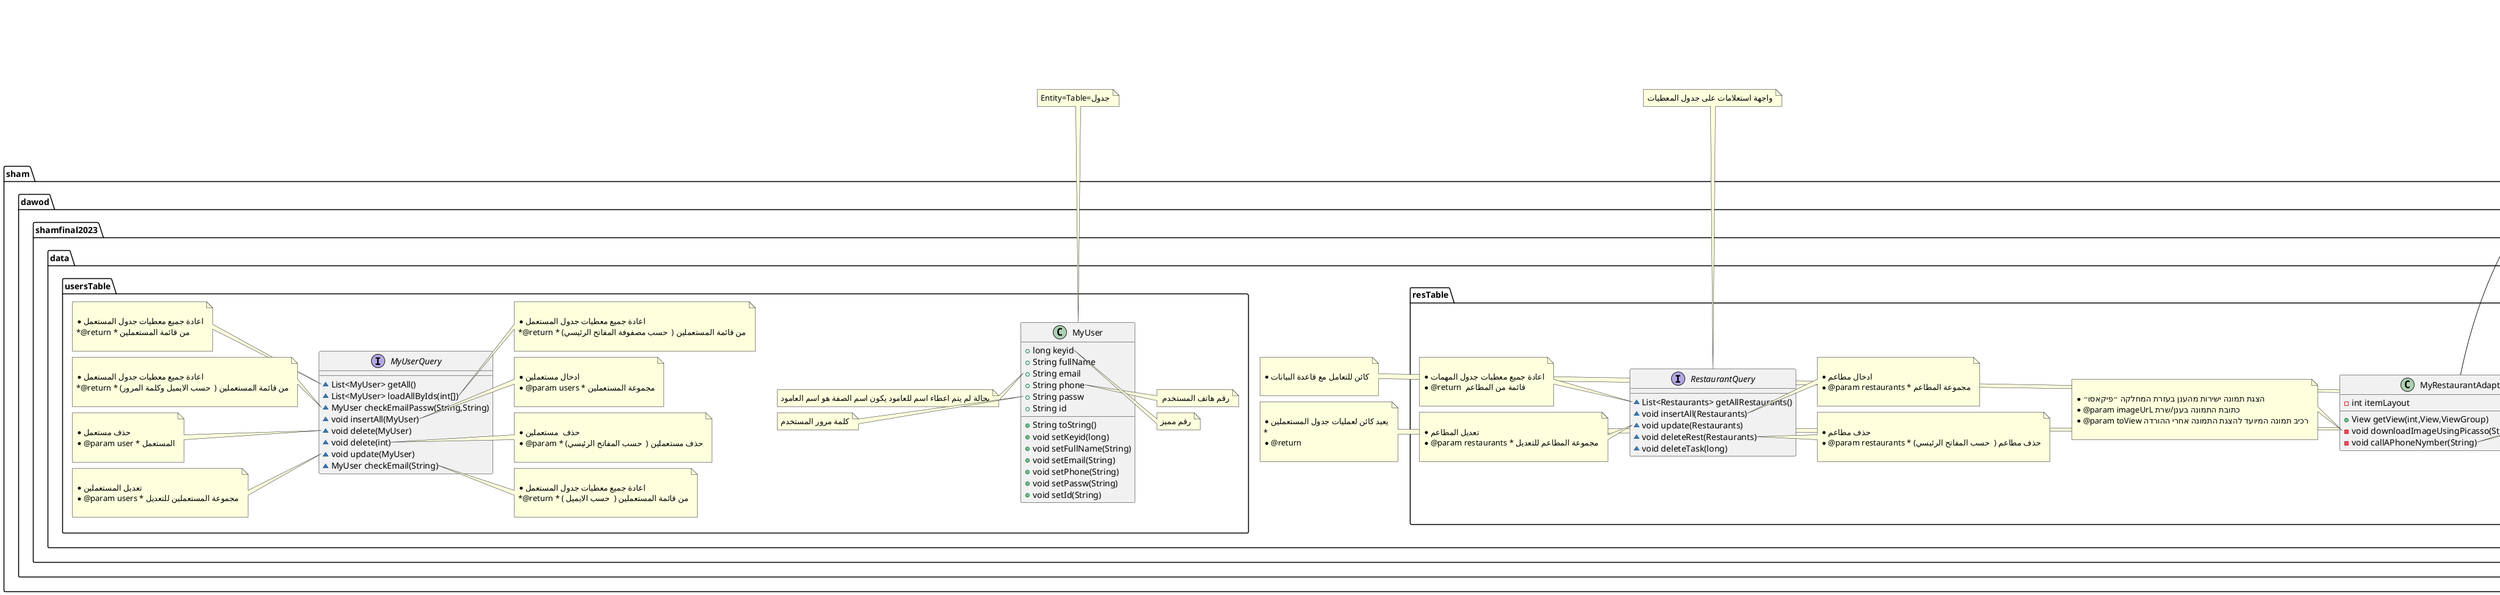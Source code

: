 @startuml
class sham.dawod.shamfinal2023.data.usersTable.MyUser {
+ long keyid
+ String fullName
+ String email
+ String phone
+ String passw
+ String id
+ String toString()
+ void setKeyid(long)
+ void setFullName(String)
+ void setEmail(String)
+ void setPhone(String)
+ void setPassw(String)
+ void setId(String)
}
note top of sham.dawod.shamfinal2023.data.usersTable.MyUser
Entity=Table=جدول
end note

note left of sham.dawod.shamfinal2023.data.usersTable.MyUser::email
 بحالة لم يتم اعطاء اسم للعامود يكون اسم الصفة هو اسم العامود
end note
note right of sham.dawod.shamfinal2023.data.usersTable.MyUser::phone
رقم هاتف المستخدم 
end note
note left of sham.dawod.shamfinal2023.data.usersTable.MyUser::passw
كلمة مرور المستخدم
end note
note right of sham.dawod.shamfinal2023.data.usersTable.MyUser::id
رقم مميز
end note


class sham.dawod.shamfinal2023.MainActivityRestaurants {
- GridView GridRes
- MyRestaurantAdapter ResAdapter
- Spinner spnrRes
- FloatingActionButton fabAdd
# void onCreate(Bundle)
+ void readTaskFrom_FB()
+ boolean onCreateOptionsMenu(Menu)
+ boolean onOptionsItemSelected(MenuItem)
}


class sham.dawod.shamfinal2023.splashScreen {
# void onCreate(Bundle)
}

class sham.dawod.shamfinal2023.data.Location {
- double lang
- double lat
}
note left of sham.dawod.shamfinal2023.data.Location::lang
 خط الطول
end note
note right of sham.dawod.shamfinal2023.data.Location::lat
خط العرض
end note

interface sham.dawod.shamfinal2023.data.usersTable.MyUserQuery {
~ List<MyUser> getAll()
~ List<MyUser> loadAllByIds(int[])
~ MyUser checkEmailPassw(String,String)
~ void insertAll(MyUser)
~ void delete(MyUser)
~ void delete(int)
~ void update(MyUser)
~ MyUser checkEmail(String)
}
note left of sham.dawod.shamfinal2023.data.usersTable.MyUserQuery::getAll()

     * اعادة جميع معطيات جدول المستعمل
     *@return * من قائمة المستعملين
     
end note
note right of sham.dawod.shamfinal2023.data.usersTable.MyUserQuery::loadAllByIds(int[])

     * اعادة جميع معطيات جدول المستعمل
     *@return * من قائمة المستعملين (  حسب مصفوفة المفاتح الرئيسي)
     
end note
note left of sham.dawod.shamfinal2023.data.usersTable.MyUserQuery::checkEmailPassw(String,String)

     * اعادة جميع معطيات جدول المستعمل
     *@return * من قائمة المستعملين (  حسب الايميل وكلمة المرور)
     
end note
note right of sham.dawod.shamfinal2023.data.usersTable.MyUserQuery::insertAll(MyUser)

     * ادخال مستعملين
     * @param users * مجموعة المستعملين
     
end note
note left of sham.dawod.shamfinal2023.data.usersTable.MyUserQuery::delete(MyUser)

     * حذف مستعمل
     * @param user * المستعمل
     
end note
note right of sham.dawod.shamfinal2023.data.usersTable.MyUserQuery::delete(int)

     * حذف  مستعملين
     * @param * حذف مستعملين (  حسب المفاتح الرئيسي)
     
end note
note left of sham.dawod.shamfinal2023.data.usersTable.MyUserQuery::update(MyUser)

     * تعديل المستعملين
     * @param users * مجموعة المستعملين للتعديل
     
end note
note right of sham.dawod.shamfinal2023.data.usersTable.MyUserQuery::checkEmail(String)

     * اعادة جميع معطيات جدول المستعمل
     *@return * من قائمة المستعملين (  حسب الايميل )
     
end note

class sham.dawod.shamfinal2023.data.resTable.Restaurants {
+ long keyid
+ String image
+ String restName
+ int restPhonenum
+ Location restLocation
+ String restWorkHours
+ RestMenu restMenu
+ String toString()
+ String getImage()
+ String getRestName()
+ String getRestWorkHours()
+ void setRestPhonenum(int)
+ RestMenu getRestMenu()
+ int getRestPhonenum()
+ Location getRestLocation()
}
note left of sham.dawod.shamfinal2023.data.resTable.Restaurants::restName
اسم المطعم
end note
note right of sham.dawod.shamfinal2023.data.resTable.Restaurants::restPhonenum
رقم هاتف المطعم 
end note
note left of sham.dawod.shamfinal2023.data.resTable.Restaurants::restLocation
موقع المطعم
end note
note right of sham.dawod.shamfinal2023.data.resTable.Restaurants::restWorkHours
ساعات عمل المطعم 
end note
note left of sham.dawod.shamfinal2023.data.resTable.Restaurants::restMenu
 منيو المطعم
end note


class sham.dawod.shamfinal2023.SignIn {
- TextInputEditText etEmail
- TextInputEditText etPassword
- Button btnSighIn
- Button btnSighUp
# void onCreate(Bundle)
+ void onClickSignUp(View)
+ void onClickSignIn(View)
- void checkEmailPassw()
- void checkEmailPassw_FB()
}


class sham.dawod.shamfinal2023.addRes {
- TextView etRName
- TextInputEditText etPhoneNum
- TextInputEditText etLocation
- TextInputEditText etWorkHours
- Button btnRestMnue
- Button btnSaveR
- Button btnCancelR
# void onCreate(Bundle)
+ void checktask()
+ boolean onCreateOptionsMenu(Menu)
+ boolean onOptionsItemSelected(MenuItem)
}


interface sham.dawod.shamfinal2023.data.resTable.RestaurantQuery {
~ List<Restaurants> getAllRestaurants()
~ void insertAll(Restaurants)
~ void update(Restaurants)
~ void deleteRest(Restaurants)
~ void deleteTask(long)
}
note top of sham.dawod.shamfinal2023.data.resTable.RestaurantQuery
 واجهة استعلامات على جدول المعطيات
end note

note left of sham.dawod.shamfinal2023.data.resTable.RestaurantQuery::getAllRestaurants()

     * اعادة جميع معطيات جدول المهمات
     *@return  قائمة من المطاعم
     
end note
note right of sham.dawod.shamfinal2023.data.resTable.RestaurantQuery::insertAll(Restaurants)

     * ادخال مطاعم
     * @param restaurants * مجموعة المطاعم
     
end note
note left of sham.dawod.shamfinal2023.data.resTable.RestaurantQuery::update(Restaurants)

     * تعديل المطاعم
     * @param restaurants * مجموعة المطاعم للتعديل
     
end note
note right of sham.dawod.shamfinal2023.data.resTable.RestaurantQuery::deleteRest(Restaurants)

     * حذف مطاعم
     * @param restaurants * حذف مطاعم (  حسب المفاتح الرئيسي)
     
end note

class sham.dawod.shamfinal2023.profile {
- TextInputEditText etNameC
- TextInputEditText etPhNumC
- TextInputEditText etLocatoinC
- TextInputEditText etPhone
- TextInputEditText etLocation
- Button btnSAVE
- Button btnCancel
# void onCreate(Bundle)
}


abstract class sham.dawod.shamfinal2023.data.AppDatabase {
- {static} AppDatabase db
+ {abstract}MyUserQuery getMyUserQuery()
+ {static} AppDatabase getDB(Context)
}
note top of sham.dawod.shamfinal2023.data.AppDatabase

تعريف الجداول ورقم الاصدار
version
عند تغيير اي شي يخص جدول او جداول علينا تغيير رقم الاصدار
ليتم بناء قاعدة البيانات من جديد

end note

note left of sham.dawod.shamfinal2023.data.AppDatabase::db

     * كائن للتعامل مع قاعدة البيانات
     
end note

note left of sham.dawod.shamfinal2023.data.AppDatabase::getMyUserQuery()

     * يعيد كائن لعمليات جدول المستعملين
     *
     * @return
     
end note
note right of sham.dawod.shamfinal2023.data.AppDatabase::getDB(Context)

     * يعيد كائن لعمليات جدول الموضيع
     *
     * @return
     
end note

class sham.dawod.shamfinal2023.SignUp {
- TextInputEditText etEmail
- TextInputEditText etPassword
- TextInputEditText etName
- TextInputEditText etPhone
- TextInputEditText etLocation
- Button btnSAVE
- Button btnCancel
# void onCreate(Bundle)
+ void onClickSave(View)
+ void onClickCancel(View)
- void checkEmailPassw()
- void checkAndSignUP_FB()
- void saveUser_FB(String,String,String,String)
}


class sham.dawod.shamfinal2023.data.resTable.MyRestaurantAdapter {
- int itemLayout
+ View getView(int,View,ViewGroup)
- void downloadImageUsingPicasso(String,ImageView)
- void callAPhoneNymber(String)
}

note left of sham.dawod.shamfinal2023.data.resTable.MyRestaurantAdapter::downloadImageUsingPicasso(String,ImageView)

     * הצגת תמונה ישירות מהענן בעזרת המחלקה ״פיקאסו״
     * @param imageUrL כתובת התמונה בענן/שרת
     * @param toView רכיב תמונה המיועד להצגת התמונה אחרי ההורדה
     
end note
note right of sham.dawod.shamfinal2023.data.resTable.MyRestaurantAdapter::callAPhoneNymber(String)

     * ביצוע שיחה למפסר טלפון
     * todo הוספת הרשאה בקובץ המניפיסט
     * <uses-permission android:name="android.permission.CALL_PHONE" />
     * @param phone מספר טלפון שרוצים להתקשר אליו
     
end note



androidx.appcompat.app.AppCompatActivity <|-- sham.dawod.shamfinal2023.MainActivityRestaurants
androidx.appcompat.app.AppCompatActivity <|-- sham.dawod.shamfinal2023.splashScreen
androidx.appcompat.app.AppCompatActivity <|-- sham.dawod.shamfinal2023.SignIn
androidx.appcompat.app.AppCompatActivity <|-- sham.dawod.shamfinal2023.addRes
androidx.appcompat.app.AppCompatActivity <|-- sham.dawod.shamfinal2023.profile
androidx.room.RoomDatabase <|-- sham.dawod.shamfinal2023.data.AppDatabase
androidx.appcompat.app.AppCompatActivity <|-- sham.dawod.shamfinal2023.SignUp
android.widget.ArrayAdapter <|-- sham.dawod.shamfinal2023.data.resTable.MyRestaurantAdapter
@enduml